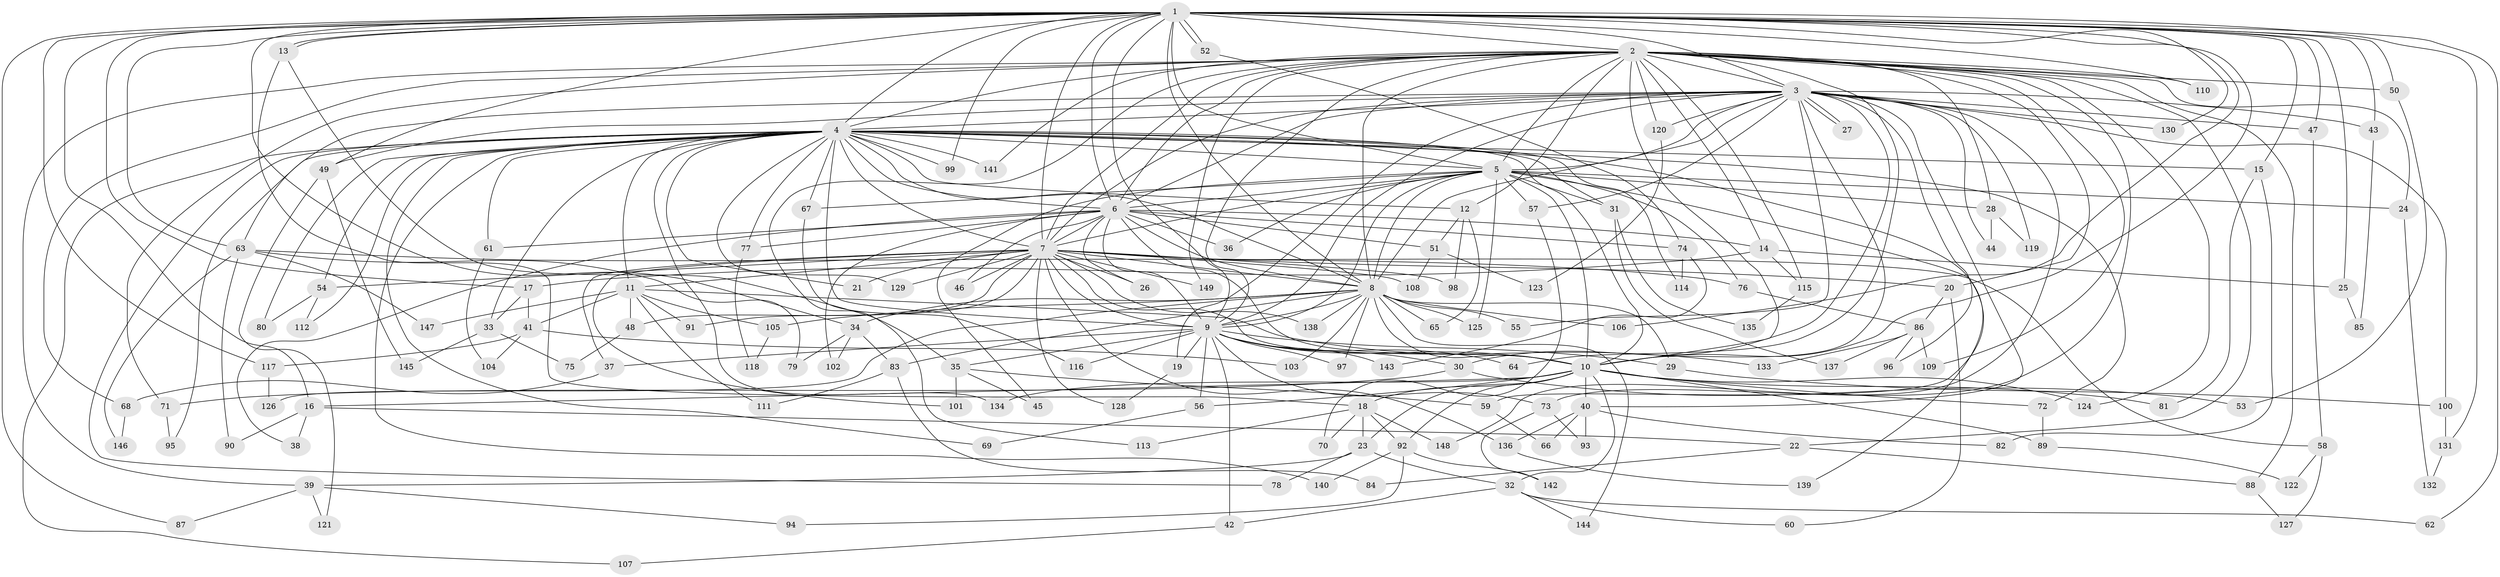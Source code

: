 // coarse degree distribution, {30: 0.017391304347826087, 28: 0.017391304347826087, 18: 0.017391304347826087, 25: 0.008695652173913044, 31: 0.008695652173913044, 19: 0.008695652173913044, 9: 0.008695652173913044, 5: 0.08695652173913043, 4: 0.12173913043478261, 6: 0.02608695652173913, 7: 0.017391304347826087, 3: 0.19130434782608696, 2: 0.46956521739130436}
// Generated by graph-tools (version 1.1) at 2025/23/03/03/25 07:23:42]
// undirected, 149 vertices, 323 edges
graph export_dot {
graph [start="1"]
  node [color=gray90,style=filled];
  1;
  2;
  3;
  4;
  5;
  6;
  7;
  8;
  9;
  10;
  11;
  12;
  13;
  14;
  15;
  16;
  17;
  18;
  19;
  20;
  21;
  22;
  23;
  24;
  25;
  26;
  27;
  28;
  29;
  30;
  31;
  32;
  33;
  34;
  35;
  36;
  37;
  38;
  39;
  40;
  41;
  42;
  43;
  44;
  45;
  46;
  47;
  48;
  49;
  50;
  51;
  52;
  53;
  54;
  55;
  56;
  57;
  58;
  59;
  60;
  61;
  62;
  63;
  64;
  65;
  66;
  67;
  68;
  69;
  70;
  71;
  72;
  73;
  74;
  75;
  76;
  77;
  78;
  79;
  80;
  81;
  82;
  83;
  84;
  85;
  86;
  87;
  88;
  89;
  90;
  91;
  92;
  93;
  94;
  95;
  96;
  97;
  98;
  99;
  100;
  101;
  102;
  103;
  104;
  105;
  106;
  107;
  108;
  109;
  110;
  111;
  112;
  113;
  114;
  115;
  116;
  117;
  118;
  119;
  120;
  121;
  122;
  123;
  124;
  125;
  126;
  127;
  128;
  129;
  130;
  131;
  132;
  133;
  134;
  135;
  136;
  137;
  138;
  139;
  140;
  141;
  142;
  143;
  144;
  145;
  146;
  147;
  148;
  149;
  1 -- 2;
  1 -- 3;
  1 -- 4;
  1 -- 5;
  1 -- 6;
  1 -- 7;
  1 -- 8;
  1 -- 9;
  1 -- 10;
  1 -- 13;
  1 -- 13;
  1 -- 15;
  1 -- 16;
  1 -- 17;
  1 -- 25;
  1 -- 34;
  1 -- 43;
  1 -- 47;
  1 -- 49;
  1 -- 50;
  1 -- 52;
  1 -- 52;
  1 -- 62;
  1 -- 63;
  1 -- 87;
  1 -- 99;
  1 -- 106;
  1 -- 110;
  1 -- 117;
  1 -- 130;
  1 -- 131;
  2 -- 3;
  2 -- 4;
  2 -- 5;
  2 -- 6;
  2 -- 7;
  2 -- 8;
  2 -- 9;
  2 -- 10;
  2 -- 12;
  2 -- 14;
  2 -- 20;
  2 -- 22;
  2 -- 24;
  2 -- 28;
  2 -- 39;
  2 -- 50;
  2 -- 64;
  2 -- 68;
  2 -- 71;
  2 -- 73;
  2 -- 88;
  2 -- 109;
  2 -- 110;
  2 -- 113;
  2 -- 115;
  2 -- 120;
  2 -- 124;
  2 -- 141;
  2 -- 149;
  3 -- 4;
  3 -- 5;
  3 -- 6;
  3 -- 7;
  3 -- 8;
  3 -- 9;
  3 -- 10;
  3 -- 19;
  3 -- 27;
  3 -- 27;
  3 -- 30;
  3 -- 40;
  3 -- 43;
  3 -- 44;
  3 -- 47;
  3 -- 49;
  3 -- 55;
  3 -- 57;
  3 -- 63;
  3 -- 96;
  3 -- 100;
  3 -- 119;
  3 -- 120;
  3 -- 130;
  3 -- 148;
  4 -- 5;
  4 -- 6;
  4 -- 7;
  4 -- 8;
  4 -- 9;
  4 -- 10;
  4 -- 11;
  4 -- 12;
  4 -- 15;
  4 -- 21;
  4 -- 31;
  4 -- 33;
  4 -- 54;
  4 -- 59;
  4 -- 61;
  4 -- 67;
  4 -- 69;
  4 -- 72;
  4 -- 77;
  4 -- 78;
  4 -- 80;
  4 -- 95;
  4 -- 99;
  4 -- 107;
  4 -- 112;
  4 -- 114;
  4 -- 129;
  4 -- 134;
  4 -- 140;
  4 -- 141;
  5 -- 6;
  5 -- 7;
  5 -- 8;
  5 -- 9;
  5 -- 10;
  5 -- 24;
  5 -- 28;
  5 -- 31;
  5 -- 36;
  5 -- 45;
  5 -- 57;
  5 -- 67;
  5 -- 76;
  5 -- 125;
  5 -- 139;
  6 -- 7;
  6 -- 8;
  6 -- 9;
  6 -- 10;
  6 -- 14;
  6 -- 26;
  6 -- 36;
  6 -- 38;
  6 -- 46;
  6 -- 51;
  6 -- 61;
  6 -- 74;
  6 -- 77;
  6 -- 102;
  7 -- 8;
  7 -- 9;
  7 -- 10;
  7 -- 11;
  7 -- 20;
  7 -- 21;
  7 -- 26;
  7 -- 37;
  7 -- 46;
  7 -- 48;
  7 -- 54;
  7 -- 58;
  7 -- 91;
  7 -- 98;
  7 -- 101;
  7 -- 108;
  7 -- 128;
  7 -- 129;
  7 -- 136;
  7 -- 138;
  7 -- 149;
  8 -- 9;
  8 -- 10;
  8 -- 29;
  8 -- 34;
  8 -- 55;
  8 -- 65;
  8 -- 83;
  8 -- 97;
  8 -- 103;
  8 -- 105;
  8 -- 106;
  8 -- 125;
  8 -- 126;
  8 -- 138;
  8 -- 144;
  9 -- 10;
  9 -- 19;
  9 -- 29;
  9 -- 30;
  9 -- 35;
  9 -- 37;
  9 -- 42;
  9 -- 56;
  9 -- 64;
  9 -- 73;
  9 -- 97;
  9 -- 116;
  9 -- 143;
  10 -- 16;
  10 -- 18;
  10 -- 23;
  10 -- 32;
  10 -- 40;
  10 -- 56;
  10 -- 72;
  10 -- 81;
  10 -- 89;
  10 -- 92;
  10 -- 124;
  10 -- 134;
  11 -- 41;
  11 -- 48;
  11 -- 91;
  11 -- 105;
  11 -- 111;
  11 -- 133;
  11 -- 147;
  12 -- 51;
  12 -- 65;
  12 -- 98;
  13 -- 18;
  13 -- 35;
  14 -- 17;
  14 -- 25;
  14 -- 115;
  15 -- 81;
  15 -- 82;
  16 -- 22;
  16 -- 38;
  16 -- 90;
  17 -- 33;
  17 -- 41;
  18 -- 23;
  18 -- 70;
  18 -- 92;
  18 -- 113;
  18 -- 148;
  19 -- 128;
  20 -- 60;
  20 -- 86;
  22 -- 84;
  22 -- 88;
  23 -- 32;
  23 -- 39;
  23 -- 78;
  24 -- 132;
  25 -- 85;
  28 -- 44;
  28 -- 119;
  29 -- 100;
  30 -- 53;
  30 -- 71;
  31 -- 135;
  31 -- 137;
  32 -- 42;
  32 -- 60;
  32 -- 62;
  32 -- 144;
  33 -- 75;
  33 -- 145;
  34 -- 79;
  34 -- 83;
  34 -- 102;
  35 -- 45;
  35 -- 59;
  35 -- 101;
  37 -- 68;
  39 -- 87;
  39 -- 94;
  39 -- 121;
  40 -- 66;
  40 -- 82;
  40 -- 93;
  40 -- 136;
  41 -- 103;
  41 -- 104;
  41 -- 117;
  42 -- 107;
  43 -- 85;
  47 -- 58;
  48 -- 75;
  49 -- 121;
  49 -- 145;
  50 -- 53;
  51 -- 108;
  51 -- 123;
  52 -- 74;
  54 -- 80;
  54 -- 112;
  56 -- 69;
  57 -- 70;
  58 -- 122;
  58 -- 127;
  59 -- 66;
  61 -- 104;
  63 -- 76;
  63 -- 79;
  63 -- 90;
  63 -- 146;
  63 -- 147;
  67 -- 116;
  68 -- 146;
  71 -- 95;
  72 -- 89;
  73 -- 93;
  73 -- 142;
  74 -- 114;
  74 -- 143;
  76 -- 86;
  77 -- 118;
  83 -- 84;
  83 -- 111;
  86 -- 96;
  86 -- 109;
  86 -- 133;
  86 -- 137;
  88 -- 127;
  89 -- 122;
  92 -- 94;
  92 -- 140;
  92 -- 142;
  100 -- 131;
  105 -- 118;
  115 -- 135;
  117 -- 126;
  120 -- 123;
  131 -- 132;
  136 -- 139;
}
